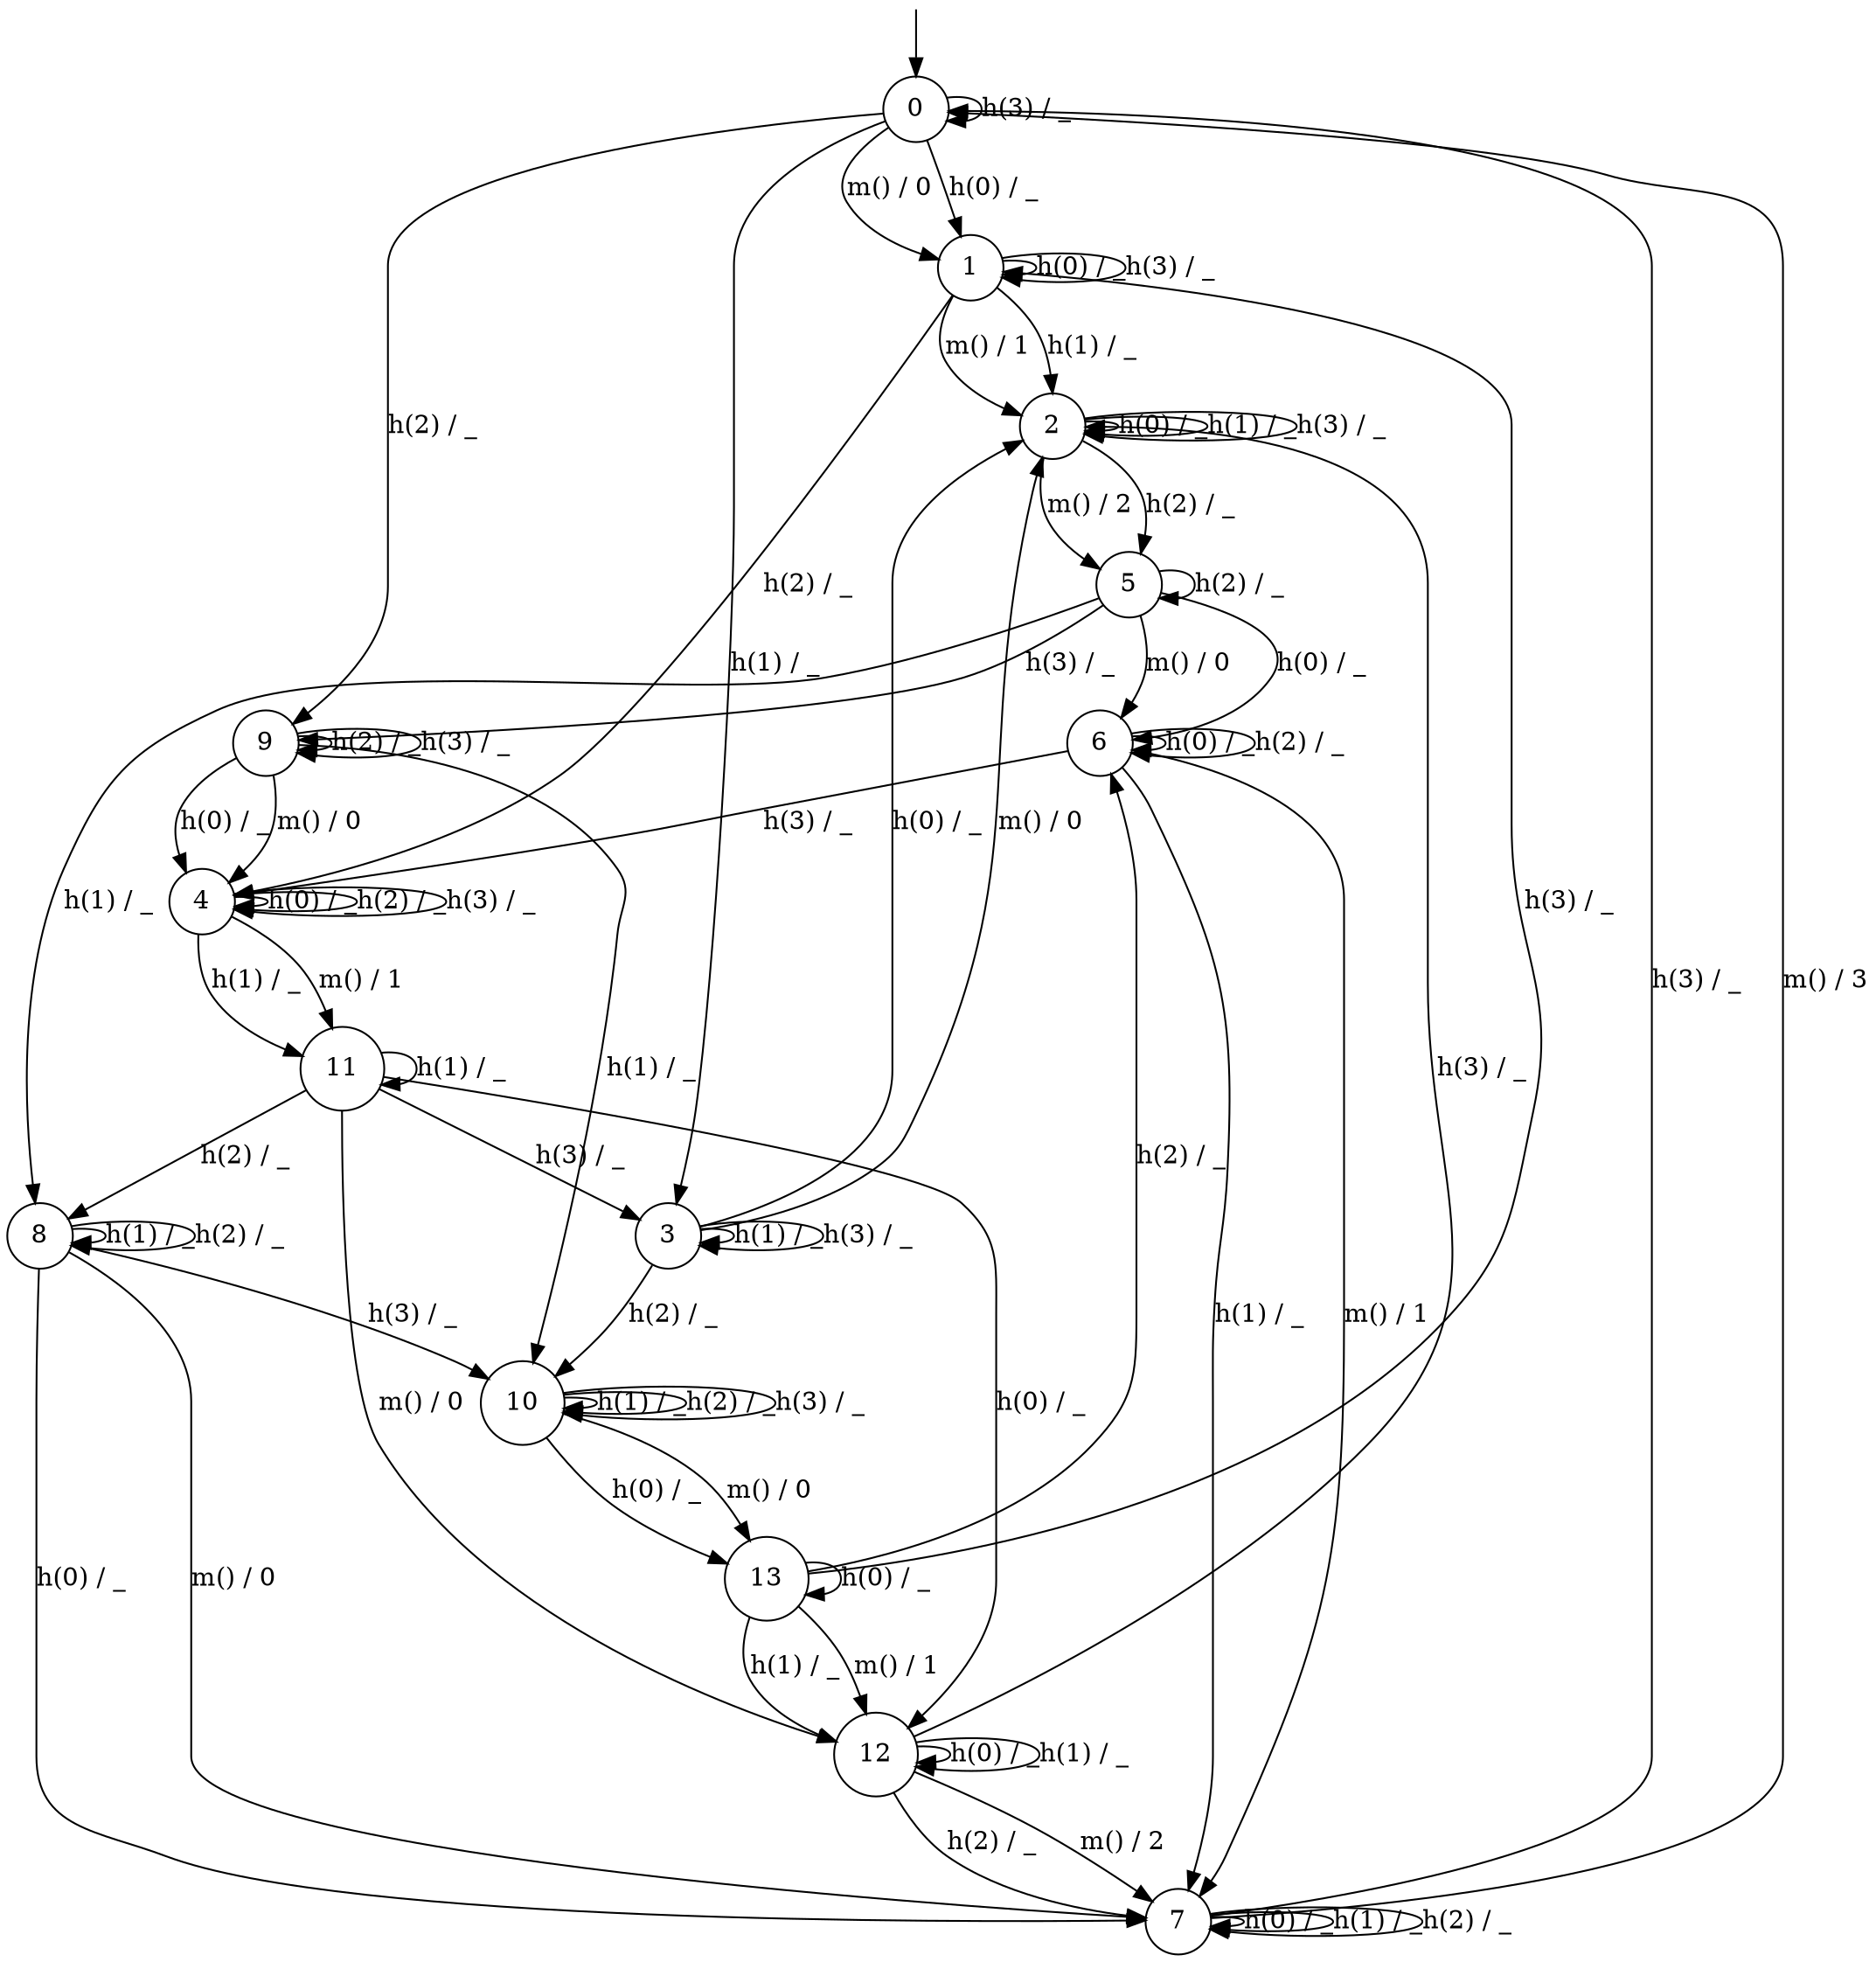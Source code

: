 digraph g {

	s0 [shape="circle" label="0"];
	s1 [shape="circle" label="1"];
	s2 [shape="circle" label="2"];
	s3 [shape="circle" label="3"];
	s4 [shape="circle" label="4"];
	s5 [shape="circle" label="5"];
	s6 [shape="circle" label="6"];
	s7 [shape="circle" label="7"];
	s8 [shape="circle" label="8"];
	s9 [shape="circle" label="9"];
	s10 [shape="circle" label="10"];
	s11 [shape="circle" label="11"];
	s12 [shape="circle" label="12"];
	s13 [shape="circle" label="13"];
	s0 -> s1 [label="h(0) / _"];
	s0 -> s3 [label="h(1) / _"];
	s0 -> s9 [label="h(2) / _"];
	s0 -> s0 [label="h(3) / _"];
	s0 -> s1 [label="m() / 0"];
	s1 -> s1 [label="h(0) / _"];
	s1 -> s2 [label="h(1) / _"];
	s1 -> s4 [label="h(2) / _"];
	s1 -> s1 [label="h(3) / _"];
	s1 -> s2 [label="m() / 1"];
	s2 -> s2 [label="h(0) / _"];
	s2 -> s2 [label="h(1) / _"];
	s2 -> s5 [label="h(2) / _"];
	s2 -> s2 [label="h(3) / _"];
	s2 -> s5 [label="m() / 2"];
	s3 -> s2 [label="h(0) / _"];
	s3 -> s3 [label="h(1) / _"];
	s3 -> s10 [label="h(2) / _"];
	s3 -> s3 [label="h(3) / _"];
	s3 -> s2 [label="m() / 0"];
	s4 -> s4 [label="h(0) / _"];
	s4 -> s11 [label="h(1) / _"];
	s4 -> s4 [label="h(2) / _"];
	s4 -> s4 [label="h(3) / _"];
	s4 -> s11 [label="m() / 1"];
	s5 -> s6 [label="h(0) / _"];
	s5 -> s8 [label="h(1) / _"];
	s5 -> s5 [label="h(2) / _"];
	s5 -> s9 [label="h(3) / _"];
	s5 -> s6 [label="m() / 0"];
	s6 -> s6 [label="h(0) / _"];
	s6 -> s7 [label="h(1) / _"];
	s6 -> s6 [label="h(2) / _"];
	s6 -> s4 [label="h(3) / _"];
	s6 -> s7 [label="m() / 1"];
	s7 -> s7 [label="h(0) / _"];
	s7 -> s7 [label="h(1) / _"];
	s7 -> s7 [label="h(2) / _"];
	s7 -> s0 [label="h(3) / _"];
	s7 -> s0 [label="m() / 3"];
	s8 -> s7 [label="h(0) / _"];
	s8 -> s8 [label="h(1) / _"];
	s8 -> s8 [label="h(2) / _"];
	s8 -> s10 [label="h(3) / _"];
	s8 -> s7 [label="m() / 0"];
	s9 -> s4 [label="h(0) / _"];
	s9 -> s10 [label="h(1) / _"];
	s9 -> s9 [label="h(2) / _"];
	s9 -> s9 [label="h(3) / _"];
	s9 -> s4 [label="m() / 0"];
	s10 -> s13 [label="h(0) / _"];
	s10 -> s10 [label="h(1) / _"];
	s10 -> s10 [label="h(2) / _"];
	s10 -> s10 [label="h(3) / _"];
	s10 -> s13 [label="m() / 0"];
	s11 -> s12 [label="h(0) / _"];
	s11 -> s11 [label="h(1) / _"];
	s11 -> s8 [label="h(2) / _"];
	s11 -> s3 [label="h(3) / _"];
	s11 -> s12 [label="m() / 0"];
	s12 -> s12 [label="h(0) / _"];
	s12 -> s12 [label="h(1) / _"];
	s12 -> s7 [label="h(2) / _"];
	s12 -> s2 [label="h(3) / _"];
	s12 -> s7 [label="m() / 2"];
	s13 -> s13 [label="h(0) / _"];
	s13 -> s12 [label="h(1) / _"];
	s13 -> s6 [label="h(2) / _"];
	s13 -> s1 [label="h(3) / _"];
	s13 -> s12 [label="m() / 1"];

__start0 [label="" shape="none" width="0" height="0"];
__start0 -> s0;

}
